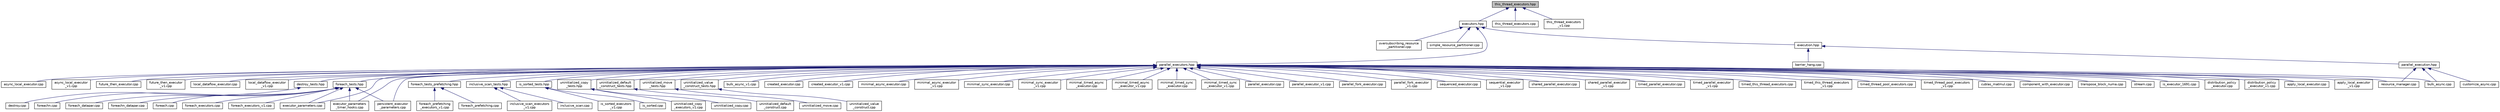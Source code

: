 digraph "this_thread_executors.hpp"
{
  edge [fontname="Helvetica",fontsize="10",labelfontname="Helvetica",labelfontsize="10"];
  node [fontname="Helvetica",fontsize="10",shape=record];
  Node407 [label="this_thread_executors.hpp",height=0.2,width=0.4,color="black", fillcolor="grey75", style="filled", fontcolor="black"];
  Node407 -> Node408 [dir="back",color="midnightblue",fontsize="10",style="solid",fontname="Helvetica"];
  Node408 [label="executors.hpp",height=0.2,width=0.4,color="black", fillcolor="white", style="filled",URL="$d6/d4e/parallel_2executors_8hpp.html"];
  Node408 -> Node409 [dir="back",color="midnightblue",fontsize="10",style="solid",fontname="Helvetica"];
  Node409 [label="oversubscribing_resource\l_partitioner.cpp",height=0.2,width=0.4,color="black", fillcolor="white", style="filled",URL="$dd/dee/oversubscribing__resource__partitioner_8cpp.html"];
  Node408 -> Node410 [dir="back",color="midnightblue",fontsize="10",style="solid",fontname="Helvetica"];
  Node410 [label="simple_resource_partitioner.cpp",height=0.2,width=0.4,color="black", fillcolor="white", style="filled",URL="$d5/df9/simple__resource__partitioner_8cpp.html"];
  Node408 -> Node411 [dir="back",color="midnightblue",fontsize="10",style="solid",fontname="Helvetica"];
  Node411 [label="parallel_executors.hpp",height=0.2,width=0.4,color="black", fillcolor="white", style="filled",URL="$d5/d19/parallel__executors_8hpp.html"];
  Node411 -> Node412 [dir="back",color="midnightblue",fontsize="10",style="solid",fontname="Helvetica"];
  Node412 [label="cublas_matmul.cpp",height=0.2,width=0.4,color="black", fillcolor="white", style="filled",URL="$dd/d84/cublas__matmul_8cpp.html"];
  Node411 -> Node413 [dir="back",color="midnightblue",fontsize="10",style="solid",fontname="Helvetica"];
  Node413 [label="component_with_executor.cpp",height=0.2,width=0.4,color="black", fillcolor="white", style="filled",URL="$d4/d20/component__with__executor_8cpp.html"];
  Node411 -> Node414 [dir="back",color="midnightblue",fontsize="10",style="solid",fontname="Helvetica"];
  Node414 [label="transpose_block_numa.cpp",height=0.2,width=0.4,color="black", fillcolor="white", style="filled",URL="$dd/d3b/transpose__block__numa_8cpp.html"];
  Node411 -> Node415 [dir="back",color="midnightblue",fontsize="10",style="solid",fontname="Helvetica"];
  Node415 [label="stream.cpp",height=0.2,width=0.4,color="black", fillcolor="white", style="filled",URL="$da/d5f/stream_8cpp.html"];
  Node411 -> Node416 [dir="back",color="midnightblue",fontsize="10",style="solid",fontname="Helvetica"];
  Node416 [label="is_executor_1691.cpp",height=0.2,width=0.4,color="black", fillcolor="white", style="filled",URL="$d2/d1e/is__executor__1691_8cpp.html"];
  Node411 -> Node417 [dir="back",color="midnightblue",fontsize="10",style="solid",fontname="Helvetica"];
  Node417 [label="distribution_policy\l_executor.cpp",height=0.2,width=0.4,color="black", fillcolor="white", style="filled",URL="$da/d92/distribution__policy__executor_8cpp.html"];
  Node411 -> Node418 [dir="back",color="midnightblue",fontsize="10",style="solid",fontname="Helvetica"];
  Node418 [label="distribution_policy\l_executor_v1.cpp",height=0.2,width=0.4,color="black", fillcolor="white", style="filled",URL="$dd/d43/distribution__policy__executor__v1_8cpp.html"];
  Node411 -> Node419 [dir="back",color="midnightblue",fontsize="10",style="solid",fontname="Helvetica"];
  Node419 [label="apply_local_executor.cpp",height=0.2,width=0.4,color="black", fillcolor="white", style="filled",URL="$db/d84/apply__local__executor_8cpp.html"];
  Node411 -> Node420 [dir="back",color="midnightblue",fontsize="10",style="solid",fontname="Helvetica"];
  Node420 [label="apply_local_executor\l_v1.cpp",height=0.2,width=0.4,color="black", fillcolor="white", style="filled",URL="$dd/d53/apply__local__executor__v1_8cpp.html"];
  Node411 -> Node421 [dir="back",color="midnightblue",fontsize="10",style="solid",fontname="Helvetica"];
  Node421 [label="async_local_executor.cpp",height=0.2,width=0.4,color="black", fillcolor="white", style="filled",URL="$d4/dce/async__local__executor_8cpp.html"];
  Node411 -> Node422 [dir="back",color="midnightblue",fontsize="10",style="solid",fontname="Helvetica"];
  Node422 [label="async_local_executor\l_v1.cpp",height=0.2,width=0.4,color="black", fillcolor="white", style="filled",URL="$da/d4a/async__local__executor__v1_8cpp.html"];
  Node411 -> Node423 [dir="back",color="midnightblue",fontsize="10",style="solid",fontname="Helvetica"];
  Node423 [label="future_then_executor.cpp",height=0.2,width=0.4,color="black", fillcolor="white", style="filled",URL="$df/dbe/future__then__executor_8cpp.html"];
  Node411 -> Node424 [dir="back",color="midnightblue",fontsize="10",style="solid",fontname="Helvetica"];
  Node424 [label="future_then_executor\l_v1.cpp",height=0.2,width=0.4,color="black", fillcolor="white", style="filled",URL="$de/dc5/future__then__executor__v1_8cpp.html"];
  Node411 -> Node425 [dir="back",color="midnightblue",fontsize="10",style="solid",fontname="Helvetica"];
  Node425 [label="local_dataflow_executor.cpp",height=0.2,width=0.4,color="black", fillcolor="white", style="filled",URL="$d2/d73/local__dataflow__executor_8cpp.html"];
  Node411 -> Node426 [dir="back",color="midnightblue",fontsize="10",style="solid",fontname="Helvetica"];
  Node426 [label="local_dataflow_executor\l_v1.cpp",height=0.2,width=0.4,color="black", fillcolor="white", style="filled",URL="$df/d49/local__dataflow__executor__v1_8cpp.html"];
  Node411 -> Node427 [dir="back",color="midnightblue",fontsize="10",style="solid",fontname="Helvetica"];
  Node427 [label="destroy_tests.hpp",height=0.2,width=0.4,color="black", fillcolor="white", style="filled",URL="$db/d13/destroy__tests_8hpp.html"];
  Node427 -> Node428 [dir="back",color="midnightblue",fontsize="10",style="solid",fontname="Helvetica"];
  Node428 [label="destroy.cpp",height=0.2,width=0.4,color="black", fillcolor="white", style="filled",URL="$dd/d93/destroy_8cpp.html"];
  Node411 -> Node429 [dir="back",color="midnightblue",fontsize="10",style="solid",fontname="Helvetica"];
  Node429 [label="foreach_tests.hpp",height=0.2,width=0.4,color="black", fillcolor="white", style="filled",URL="$d4/d2c/algorithms_2foreach__tests_8hpp.html"];
  Node429 -> Node430 [dir="back",color="midnightblue",fontsize="10",style="solid",fontname="Helvetica"];
  Node430 [label="foreach.cpp",height=0.2,width=0.4,color="black", fillcolor="white", style="filled",URL="$d1/d33/foreach_8cpp.html"];
  Node429 -> Node431 [dir="back",color="midnightblue",fontsize="10",style="solid",fontname="Helvetica"];
  Node431 [label="foreach_executors.cpp",height=0.2,width=0.4,color="black", fillcolor="white", style="filled",URL="$d3/d54/foreach__executors_8cpp.html"];
  Node429 -> Node432 [dir="back",color="midnightblue",fontsize="10",style="solid",fontname="Helvetica"];
  Node432 [label="foreach_executors_v1.cpp",height=0.2,width=0.4,color="black", fillcolor="white", style="filled",URL="$dd/dda/foreach__executors__v1_8cpp.html"];
  Node429 -> Node433 [dir="back",color="midnightblue",fontsize="10",style="solid",fontname="Helvetica"];
  Node433 [label="foreachn.cpp",height=0.2,width=0.4,color="black", fillcolor="white", style="filled",URL="$d3/d1b/foreachn_8cpp.html"];
  Node429 -> Node434 [dir="back",color="midnightblue",fontsize="10",style="solid",fontname="Helvetica"];
  Node434 [label="foreach_datapar.cpp",height=0.2,width=0.4,color="black", fillcolor="white", style="filled",URL="$da/dfb/foreach__datapar_8cpp.html"];
  Node429 -> Node435 [dir="back",color="midnightblue",fontsize="10",style="solid",fontname="Helvetica"];
  Node435 [label="foreachn_datapar.cpp",height=0.2,width=0.4,color="black", fillcolor="white", style="filled",URL="$d3/ddd/foreachn__datapar_8cpp.html"];
  Node429 -> Node436 [dir="back",color="midnightblue",fontsize="10",style="solid",fontname="Helvetica"];
  Node436 [label="executor_parameters.cpp",height=0.2,width=0.4,color="black", fillcolor="white", style="filled",URL="$dc/d90/executor__parameters_8cpp.html"];
  Node429 -> Node437 [dir="back",color="midnightblue",fontsize="10",style="solid",fontname="Helvetica"];
  Node437 [label="executor_parameters\l_timer_hooks.cpp",height=0.2,width=0.4,color="black", fillcolor="white", style="filled",URL="$d4/d85/executor__parameters__timer__hooks_8cpp.html"];
  Node429 -> Node438 [dir="back",color="midnightblue",fontsize="10",style="solid",fontname="Helvetica"];
  Node438 [label="persistent_executor\l_parameters.cpp",height=0.2,width=0.4,color="black", fillcolor="white", style="filled",URL="$db/d9b/persistent__executor__parameters_8cpp.html"];
  Node411 -> Node439 [dir="back",color="midnightblue",fontsize="10",style="solid",fontname="Helvetica"];
  Node439 [label="foreach_tests_prefetching.hpp",height=0.2,width=0.4,color="black", fillcolor="white", style="filled",URL="$de/d0e/foreach__tests__prefetching_8hpp.html"];
  Node439 -> Node440 [dir="back",color="midnightblue",fontsize="10",style="solid",fontname="Helvetica"];
  Node440 [label="foreach_prefetching.cpp",height=0.2,width=0.4,color="black", fillcolor="white", style="filled",URL="$d4/df0/foreach__prefetching_8cpp.html"];
  Node439 -> Node441 [dir="back",color="midnightblue",fontsize="10",style="solid",fontname="Helvetica"];
  Node441 [label="foreach_prefetching\l_executors_v1.cpp",height=0.2,width=0.4,color="black", fillcolor="white", style="filled",URL="$dd/d50/foreach__prefetching__executors__v1_8cpp.html"];
  Node411 -> Node442 [dir="back",color="midnightblue",fontsize="10",style="solid",fontname="Helvetica"];
  Node442 [label="inclusive_scan_tests.hpp",height=0.2,width=0.4,color="black", fillcolor="white", style="filled",URL="$d1/d1e/inclusive__scan__tests_8hpp.html"];
  Node442 -> Node443 [dir="back",color="midnightblue",fontsize="10",style="solid",fontname="Helvetica"];
  Node443 [label="inclusive_scan.cpp",height=0.2,width=0.4,color="black", fillcolor="white", style="filled",URL="$d4/d31/inclusive__scan_8cpp.html"];
  Node442 -> Node444 [dir="back",color="midnightblue",fontsize="10",style="solid",fontname="Helvetica"];
  Node444 [label="inclusive_scan_executors\l_v1.cpp",height=0.2,width=0.4,color="black", fillcolor="white", style="filled",URL="$da/dda/inclusive__scan__executors__v1_8cpp.html"];
  Node411 -> Node445 [dir="back",color="midnightblue",fontsize="10",style="solid",fontname="Helvetica"];
  Node445 [label="is_sorted_tests.hpp",height=0.2,width=0.4,color="black", fillcolor="white", style="filled",URL="$d7/d7f/is__sorted__tests_8hpp.html"];
  Node445 -> Node446 [dir="back",color="midnightblue",fontsize="10",style="solid",fontname="Helvetica"];
  Node446 [label="is_sorted.cpp",height=0.2,width=0.4,color="black", fillcolor="white", style="filled",URL="$df/d8f/is__sorted_8cpp.html"];
  Node445 -> Node447 [dir="back",color="midnightblue",fontsize="10",style="solid",fontname="Helvetica"];
  Node447 [label="is_sorted_executors\l_v1.cpp",height=0.2,width=0.4,color="black", fillcolor="white", style="filled",URL="$d1/d98/is__sorted__executors__v1_8cpp.html"];
  Node411 -> Node448 [dir="back",color="midnightblue",fontsize="10",style="solid",fontname="Helvetica"];
  Node448 [label="uninitialized_copy\l_tests.hpp",height=0.2,width=0.4,color="black", fillcolor="white", style="filled",URL="$d4/dae/uninitialized__copy__tests_8hpp.html"];
  Node448 -> Node449 [dir="back",color="midnightblue",fontsize="10",style="solid",fontname="Helvetica"];
  Node449 [label="uninitialized_copy.cpp",height=0.2,width=0.4,color="black", fillcolor="white", style="filled",URL="$d7/d92/uninitialized__copy_8cpp.html"];
  Node448 -> Node450 [dir="back",color="midnightblue",fontsize="10",style="solid",fontname="Helvetica"];
  Node450 [label="uninitialized_copy\l_executors_v1.cpp",height=0.2,width=0.4,color="black", fillcolor="white", style="filled",URL="$da/d28/uninitialized__copy__executors__v1_8cpp.html"];
  Node411 -> Node451 [dir="back",color="midnightblue",fontsize="10",style="solid",fontname="Helvetica"];
  Node451 [label="uninitialized_default\l_construct_tests.hpp",height=0.2,width=0.4,color="black", fillcolor="white", style="filled",URL="$de/def/uninitialized__default__construct__tests_8hpp.html"];
  Node451 -> Node452 [dir="back",color="midnightblue",fontsize="10",style="solid",fontname="Helvetica"];
  Node452 [label="uninitialized_default\l_construct.cpp",height=0.2,width=0.4,color="black", fillcolor="white", style="filled",URL="$d0/d35/uninitialized__default__construct_8cpp.html"];
  Node411 -> Node453 [dir="back",color="midnightblue",fontsize="10",style="solid",fontname="Helvetica"];
  Node453 [label="uninitialized_move\l_tests.hpp",height=0.2,width=0.4,color="black", fillcolor="white", style="filled",URL="$d4/daa/uninitialized__move__tests_8hpp.html"];
  Node453 -> Node454 [dir="back",color="midnightblue",fontsize="10",style="solid",fontname="Helvetica"];
  Node454 [label="uninitialized_move.cpp",height=0.2,width=0.4,color="black", fillcolor="white", style="filled",URL="$d9/da0/uninitialized__move_8cpp.html"];
  Node411 -> Node455 [dir="back",color="midnightblue",fontsize="10",style="solid",fontname="Helvetica"];
  Node455 [label="uninitialized_value\l_construct_tests.hpp",height=0.2,width=0.4,color="black", fillcolor="white", style="filled",URL="$dc/d40/uninitialized__value__construct__tests_8hpp.html"];
  Node455 -> Node456 [dir="back",color="midnightblue",fontsize="10",style="solid",fontname="Helvetica"];
  Node456 [label="uninitialized_value\l_construct.cpp",height=0.2,width=0.4,color="black", fillcolor="white", style="filled",URL="$de/d0f/uninitialized__value__construct_8cpp.html"];
  Node411 -> Node457 [dir="back",color="midnightblue",fontsize="10",style="solid",fontname="Helvetica"];
  Node457 [label="bulk_async.cpp",height=0.2,width=0.4,color="black", fillcolor="white", style="filled",URL="$d2/d56/bulk__async_8cpp.html"];
  Node411 -> Node458 [dir="back",color="midnightblue",fontsize="10",style="solid",fontname="Helvetica"];
  Node458 [label="bulk_async_v1.cpp",height=0.2,width=0.4,color="black", fillcolor="white", style="filled",URL="$d5/d1d/bulk__async__v1_8cpp.html"];
  Node411 -> Node459 [dir="back",color="midnightblue",fontsize="10",style="solid",fontname="Helvetica"];
  Node459 [label="created_executor.cpp",height=0.2,width=0.4,color="black", fillcolor="white", style="filled",URL="$d9/dca/created__executor_8cpp.html"];
  Node411 -> Node460 [dir="back",color="midnightblue",fontsize="10",style="solid",fontname="Helvetica"];
  Node460 [label="created_executor_v1.cpp",height=0.2,width=0.4,color="black", fillcolor="white", style="filled",URL="$de/ddd/created__executor__v1_8cpp.html"];
  Node411 -> Node436 [dir="back",color="midnightblue",fontsize="10",style="solid",fontname="Helvetica"];
  Node411 -> Node437 [dir="back",color="midnightblue",fontsize="10",style="solid",fontname="Helvetica"];
  Node411 -> Node461 [dir="back",color="midnightblue",fontsize="10",style="solid",fontname="Helvetica"];
  Node461 [label="minimal_async_executor.cpp",height=0.2,width=0.4,color="black", fillcolor="white", style="filled",URL="$d8/d83/minimal__async__executor_8cpp.html"];
  Node411 -> Node462 [dir="back",color="midnightblue",fontsize="10",style="solid",fontname="Helvetica"];
  Node462 [label="minimal_async_executor\l_v1.cpp",height=0.2,width=0.4,color="black", fillcolor="white", style="filled",URL="$d3/d41/minimal__async__executor__v1_8cpp.html"];
  Node411 -> Node463 [dir="back",color="midnightblue",fontsize="10",style="solid",fontname="Helvetica"];
  Node463 [label="minimal_sync_executor.cpp",height=0.2,width=0.4,color="black", fillcolor="white", style="filled",URL="$d3/ded/minimal__sync__executor_8cpp.html"];
  Node411 -> Node464 [dir="back",color="midnightblue",fontsize="10",style="solid",fontname="Helvetica"];
  Node464 [label="minimal_sync_executor\l_v1.cpp",height=0.2,width=0.4,color="black", fillcolor="white", style="filled",URL="$d8/d5e/minimal__sync__executor__v1_8cpp.html"];
  Node411 -> Node465 [dir="back",color="midnightblue",fontsize="10",style="solid",fontname="Helvetica"];
  Node465 [label="minimal_timed_async\l_executor.cpp",height=0.2,width=0.4,color="black", fillcolor="white", style="filled",URL="$d7/de3/minimal__timed__async__executor_8cpp.html"];
  Node411 -> Node466 [dir="back",color="midnightblue",fontsize="10",style="solid",fontname="Helvetica"];
  Node466 [label="minimal_timed_async\l_executor_v1.cpp",height=0.2,width=0.4,color="black", fillcolor="white", style="filled",URL="$dc/d41/minimal__timed__async__executor__v1_8cpp.html"];
  Node411 -> Node467 [dir="back",color="midnightblue",fontsize="10",style="solid",fontname="Helvetica"];
  Node467 [label="minimal_timed_sync\l_executor.cpp",height=0.2,width=0.4,color="black", fillcolor="white", style="filled",URL="$d0/dc2/minimal__timed__sync__executor_8cpp.html"];
  Node411 -> Node468 [dir="back",color="midnightblue",fontsize="10",style="solid",fontname="Helvetica"];
  Node468 [label="minimal_timed_sync\l_executor_v1.cpp",height=0.2,width=0.4,color="black", fillcolor="white", style="filled",URL="$d8/db4/minimal__timed__sync__executor__v1_8cpp.html"];
  Node411 -> Node469 [dir="back",color="midnightblue",fontsize="10",style="solid",fontname="Helvetica"];
  Node469 [label="parallel_executor.cpp",height=0.2,width=0.4,color="black", fillcolor="white", style="filled",URL="$de/d9d/parallel__executor_8cpp.html"];
  Node411 -> Node470 [dir="back",color="midnightblue",fontsize="10",style="solid",fontname="Helvetica"];
  Node470 [label="parallel_executor_v1.cpp",height=0.2,width=0.4,color="black", fillcolor="white", style="filled",URL="$d4/db4/parallel__executor__v1_8cpp.html"];
  Node411 -> Node471 [dir="back",color="midnightblue",fontsize="10",style="solid",fontname="Helvetica"];
  Node471 [label="parallel_fork_executor.cpp",height=0.2,width=0.4,color="black", fillcolor="white", style="filled",URL="$d3/d7a/parallel__fork__executor_8cpp.html"];
  Node411 -> Node472 [dir="back",color="midnightblue",fontsize="10",style="solid",fontname="Helvetica"];
  Node472 [label="parallel_fork_executor\l_v1.cpp",height=0.2,width=0.4,color="black", fillcolor="white", style="filled",URL="$d2/d6e/parallel__fork__executor__v1_8cpp.html"];
  Node411 -> Node438 [dir="back",color="midnightblue",fontsize="10",style="solid",fontname="Helvetica"];
  Node411 -> Node473 [dir="back",color="midnightblue",fontsize="10",style="solid",fontname="Helvetica"];
  Node473 [label="sequenced_executor.cpp",height=0.2,width=0.4,color="black", fillcolor="white", style="filled",URL="$db/d8b/sequenced__executor_8cpp.html"];
  Node411 -> Node474 [dir="back",color="midnightblue",fontsize="10",style="solid",fontname="Helvetica"];
  Node474 [label="sequential_executor\l_v1.cpp",height=0.2,width=0.4,color="black", fillcolor="white", style="filled",URL="$dc/d59/sequential__executor__v1_8cpp.html"];
  Node411 -> Node475 [dir="back",color="midnightblue",fontsize="10",style="solid",fontname="Helvetica"];
  Node475 [label="shared_parallel_executor.cpp",height=0.2,width=0.4,color="black", fillcolor="white", style="filled",URL="$d9/d62/shared__parallel__executor_8cpp.html"];
  Node411 -> Node476 [dir="back",color="midnightblue",fontsize="10",style="solid",fontname="Helvetica"];
  Node476 [label="shared_parallel_executor\l_v1.cpp",height=0.2,width=0.4,color="black", fillcolor="white", style="filled",URL="$d3/d6f/shared__parallel__executor__v1_8cpp.html"];
  Node411 -> Node477 [dir="back",color="midnightblue",fontsize="10",style="solid",fontname="Helvetica"];
  Node477 [label="timed_parallel_executor.cpp",height=0.2,width=0.4,color="black", fillcolor="white", style="filled",URL="$d6/d72/timed__parallel__executor_8cpp.html"];
  Node411 -> Node478 [dir="back",color="midnightblue",fontsize="10",style="solid",fontname="Helvetica"];
  Node478 [label="timed_parallel_executor\l_v1.cpp",height=0.2,width=0.4,color="black", fillcolor="white", style="filled",URL="$d7/dd1/timed__parallel__executor__v1_8cpp.html"];
  Node411 -> Node479 [dir="back",color="midnightblue",fontsize="10",style="solid",fontname="Helvetica"];
  Node479 [label="timed_this_thread_executors.cpp",height=0.2,width=0.4,color="black", fillcolor="white", style="filled",URL="$dc/dc3/timed__this__thread__executors_8cpp.html"];
  Node411 -> Node480 [dir="back",color="midnightblue",fontsize="10",style="solid",fontname="Helvetica"];
  Node480 [label="timed_this_thread_executors\l_v1.cpp",height=0.2,width=0.4,color="black", fillcolor="white", style="filled",URL="$d2/d52/timed__this__thread__executors__v1_8cpp.html"];
  Node411 -> Node481 [dir="back",color="midnightblue",fontsize="10",style="solid",fontname="Helvetica"];
  Node481 [label="timed_thread_pool_executors.cpp",height=0.2,width=0.4,color="black", fillcolor="white", style="filled",URL="$d7/d74/timed__thread__pool__executors_8cpp.html"];
  Node411 -> Node482 [dir="back",color="midnightblue",fontsize="10",style="solid",fontname="Helvetica"];
  Node482 [label="timed_thread_pool_executors\l_v1.cpp",height=0.2,width=0.4,color="black", fillcolor="white", style="filled",URL="$dd/d64/timed__thread__pool__executors__v1_8cpp.html"];
  Node411 -> Node483 [dir="back",color="midnightblue",fontsize="10",style="solid",fontname="Helvetica"];
  Node483 [label="resource_manager.cpp",height=0.2,width=0.4,color="black", fillcolor="white", style="filled",URL="$d8/d2f/tests_2unit_2threads_2resource__manager_8cpp.html"];
  Node408 -> Node484 [dir="back",color="midnightblue",fontsize="10",style="solid",fontname="Helvetica"];
  Node484 [label="execution.hpp",height=0.2,width=0.4,color="black", fillcolor="white", style="filled",URL="$d7/d7f/execution_8hpp.html"];
  Node484 -> Node485 [dir="back",color="midnightblue",fontsize="10",style="solid",fontname="Helvetica"];
  Node485 [label="parallel_execution.hpp",height=0.2,width=0.4,color="black", fillcolor="white", style="filled",URL="$dd/d31/parallel__execution_8hpp.html"];
  Node485 -> Node486 [dir="back",color="midnightblue",fontsize="10",style="solid",fontname="Helvetica"];
  Node486 [label="customize_async.cpp",height=0.2,width=0.4,color="black", fillcolor="white", style="filled",URL="$d0/d82/customize__async_8cpp.html"];
  Node485 -> Node457 [dir="back",color="midnightblue",fontsize="10",style="solid",fontname="Helvetica"];
  Node485 -> Node483 [dir="back",color="midnightblue",fontsize="10",style="solid",fontname="Helvetica"];
  Node484 -> Node487 [dir="back",color="midnightblue",fontsize="10",style="solid",fontname="Helvetica"];
  Node487 [label="barrier_hang.cpp",height=0.2,width=0.4,color="black", fillcolor="white", style="filled",URL="$dd/d8b/barrier__hang_8cpp.html"];
  Node407 -> Node488 [dir="back",color="midnightblue",fontsize="10",style="solid",fontname="Helvetica"];
  Node488 [label="this_thread_executors.cpp",height=0.2,width=0.4,color="black", fillcolor="white", style="filled",URL="$d5/da8/tests_2unit_2parallel_2executors_2this__thread__executors_8cpp.html"];
  Node407 -> Node489 [dir="back",color="midnightblue",fontsize="10",style="solid",fontname="Helvetica"];
  Node489 [label="this_thread_executors\l_v1.cpp",height=0.2,width=0.4,color="black", fillcolor="white", style="filled",URL="$d1/d20/this__thread__executors__v1_8cpp.html"];
}
